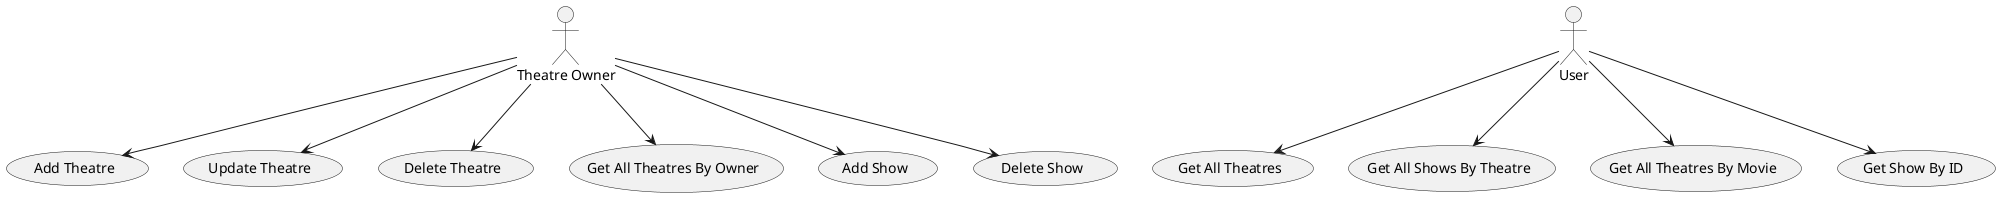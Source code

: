 @startuml
actor "Theatre Owner" as Owner
actor "User" as User

' Use cases για Theatre Owner
Owner --> (Add Theatre)
Owner --> (Update Theatre)
Owner --> (Delete Theatre)
Owner --> (Get All Theatres By Owner)
Owner --> (Add Show)
Owner --> (Delete Show)

' Use cases για Authenticated User
User --> (Get All Theatres)
User --> (Get All Shows By Theatre)
User --> (Get All Theatres By Movie)
User --> (Get Show By ID)
@enduml
